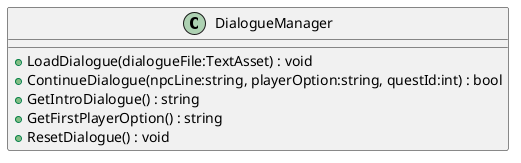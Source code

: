 @startuml
class DialogueManager {
    + LoadDialogue(dialogueFile:TextAsset) : void
    + ContinueDialogue(npcLine:string, playerOption:string, questId:int) : bool
    + GetIntroDialogue() : string
    + GetFirstPlayerOption() : string
    + ResetDialogue() : void
}
@enduml
